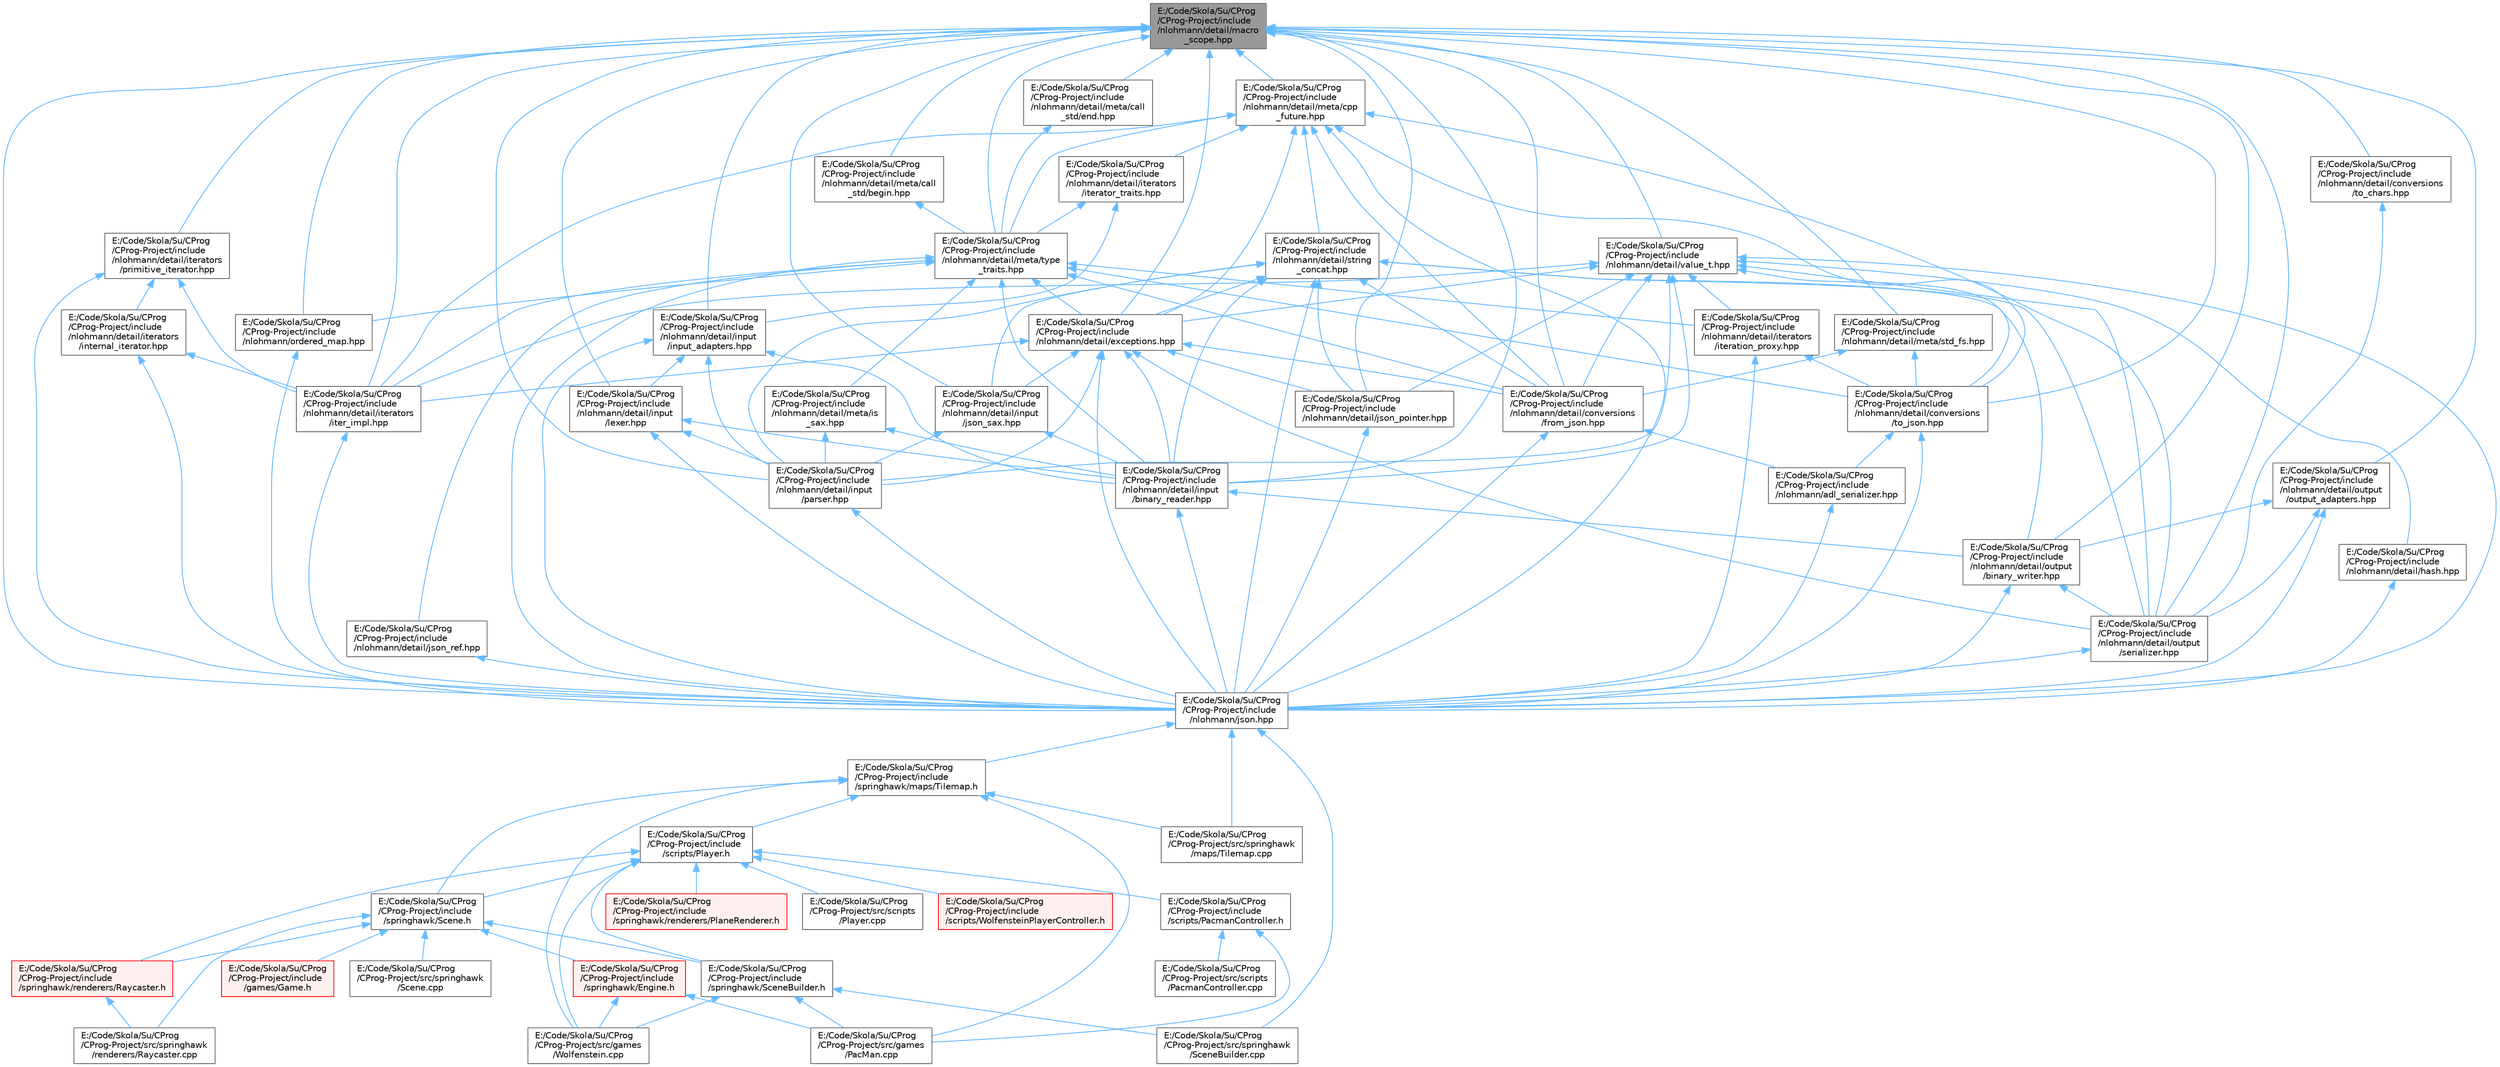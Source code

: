 digraph "E:/Code/Skola/Su/CProg/CProg-Project/include/nlohmann/detail/macro_scope.hpp"
{
 // LATEX_PDF_SIZE
  bgcolor="transparent";
  edge [fontname=Helvetica,fontsize=10,labelfontname=Helvetica,labelfontsize=10];
  node [fontname=Helvetica,fontsize=10,shape=box,height=0.2,width=0.4];
  Node1 [id="Node000001",label="E:/Code/Skola/Su/CProg\l/CProg-Project/include\l/nlohmann/detail/macro\l_scope.hpp",height=0.2,width=0.4,color="gray40", fillcolor="grey60", style="filled", fontcolor="black",tooltip=" "];
  Node1 -> Node2 [id="edge1_Node000001_Node000002",dir="back",color="steelblue1",style="solid",tooltip=" "];
  Node2 [id="Node000002",label="E:/Code/Skola/Su/CProg\l/CProg-Project/include\l/nlohmann/detail/conversions\l/from_json.hpp",height=0.2,width=0.4,color="grey40", fillcolor="white", style="filled",URL="$from__json_8hpp.html",tooltip=" "];
  Node2 -> Node3 [id="edge2_Node000002_Node000003",dir="back",color="steelblue1",style="solid",tooltip=" "];
  Node3 [id="Node000003",label="E:/Code/Skola/Su/CProg\l/CProg-Project/include\l/nlohmann/adl_serializer.hpp",height=0.2,width=0.4,color="grey40", fillcolor="white", style="filled",URL="$adl__serializer_8hpp.html",tooltip=" "];
  Node3 -> Node4 [id="edge3_Node000003_Node000004",dir="back",color="steelblue1",style="solid",tooltip=" "];
  Node4 [id="Node000004",label="E:/Code/Skola/Su/CProg\l/CProg-Project/include\l/nlohmann/json.hpp",height=0.2,width=0.4,color="grey40", fillcolor="white", style="filled",URL="$json_8hpp.html",tooltip=" "];
  Node4 -> Node5 [id="edge4_Node000004_Node000005",dir="back",color="steelblue1",style="solid",tooltip=" "];
  Node5 [id="Node000005",label="E:/Code/Skola/Su/CProg\l/CProg-Project/include\l/springhawk/maps/Tilemap.h",height=0.2,width=0.4,color="grey40", fillcolor="white", style="filled",URL="$_tilemap_8h.html",tooltip=" "];
  Node5 -> Node6 [id="edge5_Node000005_Node000006",dir="back",color="steelblue1",style="solid",tooltip=" "];
  Node6 [id="Node000006",label="E:/Code/Skola/Su/CProg\l/CProg-Project/include\l/scripts/Player.h",height=0.2,width=0.4,color="grey40", fillcolor="white", style="filled",URL="$_player_8h.html",tooltip=" "];
  Node6 -> Node7 [id="edge6_Node000006_Node000007",dir="back",color="steelblue1",style="solid",tooltip=" "];
  Node7 [id="Node000007",label="E:/Code/Skola/Su/CProg\l/CProg-Project/include\l/scripts/PacmanController.h",height=0.2,width=0.4,color="grey40", fillcolor="white", style="filled",URL="$_pacman_controller_8h.html",tooltip=" "];
  Node7 -> Node8 [id="edge7_Node000007_Node000008",dir="back",color="steelblue1",style="solid",tooltip=" "];
  Node8 [id="Node000008",label="E:/Code/Skola/Su/CProg\l/CProg-Project/src/games\l/PacMan.cpp",height=0.2,width=0.4,color="grey40", fillcolor="white", style="filled",URL="$_pac_man_8cpp.html",tooltip=" "];
  Node7 -> Node9 [id="edge8_Node000007_Node000009",dir="back",color="steelblue1",style="solid",tooltip=" "];
  Node9 [id="Node000009",label="E:/Code/Skola/Su/CProg\l/CProg-Project/src/scripts\l/PacmanController.cpp",height=0.2,width=0.4,color="grey40", fillcolor="white", style="filled",URL="$_pacman_controller_8cpp.html",tooltip=" "];
  Node6 -> Node10 [id="edge9_Node000006_Node000010",dir="back",color="steelblue1",style="solid",tooltip=" "];
  Node10 [id="Node000010",label="E:/Code/Skola/Su/CProg\l/CProg-Project/include\l/scripts/WolfensteinPlayerController.h",height=0.2,width=0.4,color="red", fillcolor="#FFF0F0", style="filled",URL="$_wolfenstein_player_controller_8h.html",tooltip=" "];
  Node6 -> Node12 [id="edge10_Node000006_Node000012",dir="back",color="steelblue1",style="solid",tooltip=" "];
  Node12 [id="Node000012",label="E:/Code/Skola/Su/CProg\l/CProg-Project/include\l/springhawk/Scene.h",height=0.2,width=0.4,color="grey40", fillcolor="white", style="filled",URL="$_scene_8h.html",tooltip=" "];
  Node12 -> Node13 [id="edge11_Node000012_Node000013",dir="back",color="steelblue1",style="solid",tooltip=" "];
  Node13 [id="Node000013",label="E:/Code/Skola/Su/CProg\l/CProg-Project/include\l/games/Game.h",height=0.2,width=0.4,color="red", fillcolor="#FFF0F0", style="filled",URL="$_game_8h.html",tooltip=" "];
  Node12 -> Node20 [id="edge12_Node000012_Node000020",dir="back",color="steelblue1",style="solid",tooltip=" "];
  Node20 [id="Node000020",label="E:/Code/Skola/Su/CProg\l/CProg-Project/include\l/springhawk/Engine.h",height=0.2,width=0.4,color="red", fillcolor="#FFF0F0", style="filled",URL="$_engine_8h.html",tooltip=" "];
  Node20 -> Node8 [id="edge13_Node000020_Node000008",dir="back",color="steelblue1",style="solid",tooltip=" "];
  Node20 -> Node19 [id="edge14_Node000020_Node000019",dir="back",color="steelblue1",style="solid",tooltip=" "];
  Node19 [id="Node000019",label="E:/Code/Skola/Su/CProg\l/CProg-Project/src/games\l/Wolfenstein.cpp",height=0.2,width=0.4,color="grey40", fillcolor="white", style="filled",URL="$_wolfenstein_8cpp.html",tooltip=" "];
  Node12 -> Node22 [id="edge15_Node000012_Node000022",dir="back",color="steelblue1",style="solid",tooltip=" "];
  Node22 [id="Node000022",label="E:/Code/Skola/Su/CProg\l/CProg-Project/include\l/springhawk/SceneBuilder.h",height=0.2,width=0.4,color="grey40", fillcolor="white", style="filled",URL="$_scene_builder_8h.html",tooltip=" "];
  Node22 -> Node8 [id="edge16_Node000022_Node000008",dir="back",color="steelblue1",style="solid",tooltip=" "];
  Node22 -> Node19 [id="edge17_Node000022_Node000019",dir="back",color="steelblue1",style="solid",tooltip=" "];
  Node22 -> Node23 [id="edge18_Node000022_Node000023",dir="back",color="steelblue1",style="solid",tooltip=" "];
  Node23 [id="Node000023",label="E:/Code/Skola/Su/CProg\l/CProg-Project/src/springhawk\l/SceneBuilder.cpp",height=0.2,width=0.4,color="grey40", fillcolor="white", style="filled",URL="$_scene_builder_8cpp.html",tooltip=" "];
  Node12 -> Node24 [id="edge19_Node000012_Node000024",dir="back",color="steelblue1",style="solid",tooltip=" "];
  Node24 [id="Node000024",label="E:/Code/Skola/Su/CProg\l/CProg-Project/include\l/springhawk/renderers/Raycaster.h",height=0.2,width=0.4,color="red", fillcolor="#FFF0F0", style="filled",URL="$_raycaster_8h.html",tooltip=" "];
  Node24 -> Node25 [id="edge20_Node000024_Node000025",dir="back",color="steelblue1",style="solid",tooltip=" "];
  Node25 [id="Node000025",label="E:/Code/Skola/Su/CProg\l/CProg-Project/src/springhawk\l/renderers/Raycaster.cpp",height=0.2,width=0.4,color="grey40", fillcolor="white", style="filled",URL="$_raycaster_8cpp.html",tooltip=" "];
  Node12 -> Node26 [id="edge21_Node000012_Node000026",dir="back",color="steelblue1",style="solid",tooltip=" "];
  Node26 [id="Node000026",label="E:/Code/Skola/Su/CProg\l/CProg-Project/src/springhawk\l/Scene.cpp",height=0.2,width=0.4,color="grey40", fillcolor="white", style="filled",URL="$_scene_8cpp.html",tooltip=" "];
  Node12 -> Node25 [id="edge22_Node000012_Node000025",dir="back",color="steelblue1",style="solid",tooltip=" "];
  Node6 -> Node22 [id="edge23_Node000006_Node000022",dir="back",color="steelblue1",style="solid",tooltip=" "];
  Node6 -> Node27 [id="edge24_Node000006_Node000027",dir="back",color="steelblue1",style="solid",tooltip=" "];
  Node27 [id="Node000027",label="E:/Code/Skola/Su/CProg\l/CProg-Project/include\l/springhawk/renderers/PlaneRenderer.h",height=0.2,width=0.4,color="red", fillcolor="#FFF0F0", style="filled",URL="$_plane_renderer_8h.html",tooltip=" "];
  Node6 -> Node24 [id="edge25_Node000006_Node000024",dir="back",color="steelblue1",style="solid",tooltip=" "];
  Node6 -> Node19 [id="edge26_Node000006_Node000019",dir="back",color="steelblue1",style="solid",tooltip=" "];
  Node6 -> Node29 [id="edge27_Node000006_Node000029",dir="back",color="steelblue1",style="solid",tooltip=" "];
  Node29 [id="Node000029",label="E:/Code/Skola/Su/CProg\l/CProg-Project/src/scripts\l/Player.cpp",height=0.2,width=0.4,color="grey40", fillcolor="white", style="filled",URL="$_player_8cpp.html",tooltip=" "];
  Node5 -> Node12 [id="edge28_Node000005_Node000012",dir="back",color="steelblue1",style="solid",tooltip=" "];
  Node5 -> Node8 [id="edge29_Node000005_Node000008",dir="back",color="steelblue1",style="solid",tooltip=" "];
  Node5 -> Node19 [id="edge30_Node000005_Node000019",dir="back",color="steelblue1",style="solid",tooltip=" "];
  Node5 -> Node30 [id="edge31_Node000005_Node000030",dir="back",color="steelblue1",style="solid",tooltip=" "];
  Node30 [id="Node000030",label="E:/Code/Skola/Su/CProg\l/CProg-Project/src/springhawk\l/maps/Tilemap.cpp",height=0.2,width=0.4,color="grey40", fillcolor="white", style="filled",URL="$_tilemap_8cpp.html",tooltip=" "];
  Node4 -> Node23 [id="edge32_Node000004_Node000023",dir="back",color="steelblue1",style="solid",tooltip=" "];
  Node4 -> Node30 [id="edge33_Node000004_Node000030",dir="back",color="steelblue1",style="solid",tooltip=" "];
  Node2 -> Node4 [id="edge34_Node000002_Node000004",dir="back",color="steelblue1",style="solid",tooltip=" "];
  Node1 -> Node31 [id="edge35_Node000001_Node000031",dir="back",color="steelblue1",style="solid",tooltip=" "];
  Node31 [id="Node000031",label="E:/Code/Skola/Su/CProg\l/CProg-Project/include\l/nlohmann/detail/conversions\l/to_chars.hpp",height=0.2,width=0.4,color="grey40", fillcolor="white", style="filled",URL="$to__chars_8hpp.html",tooltip=" "];
  Node31 -> Node32 [id="edge36_Node000031_Node000032",dir="back",color="steelblue1",style="solid",tooltip=" "];
  Node32 [id="Node000032",label="E:/Code/Skola/Su/CProg\l/CProg-Project/include\l/nlohmann/detail/output\l/serializer.hpp",height=0.2,width=0.4,color="grey40", fillcolor="white", style="filled",URL="$serializer_8hpp.html",tooltip=" "];
  Node32 -> Node4 [id="edge37_Node000032_Node000004",dir="back",color="steelblue1",style="solid",tooltip=" "];
  Node1 -> Node33 [id="edge38_Node000001_Node000033",dir="back",color="steelblue1",style="solid",tooltip=" "];
  Node33 [id="Node000033",label="E:/Code/Skola/Su/CProg\l/CProg-Project/include\l/nlohmann/detail/conversions\l/to_json.hpp",height=0.2,width=0.4,color="grey40", fillcolor="white", style="filled",URL="$to__json_8hpp.html",tooltip=" "];
  Node33 -> Node3 [id="edge39_Node000033_Node000003",dir="back",color="steelblue1",style="solid",tooltip=" "];
  Node33 -> Node4 [id="edge40_Node000033_Node000004",dir="back",color="steelblue1",style="solid",tooltip=" "];
  Node1 -> Node34 [id="edge41_Node000001_Node000034",dir="back",color="steelblue1",style="solid",tooltip=" "];
  Node34 [id="Node000034",label="E:/Code/Skola/Su/CProg\l/CProg-Project/include\l/nlohmann/detail/exceptions.hpp",height=0.2,width=0.4,color="grey40", fillcolor="white", style="filled",URL="$exceptions_8hpp.html",tooltip=" "];
  Node34 -> Node2 [id="edge42_Node000034_Node000002",dir="back",color="steelblue1",style="solid",tooltip=" "];
  Node34 -> Node35 [id="edge43_Node000034_Node000035",dir="back",color="steelblue1",style="solid",tooltip=" "];
  Node35 [id="Node000035",label="E:/Code/Skola/Su/CProg\l/CProg-Project/include\l/nlohmann/detail/input\l/binary_reader.hpp",height=0.2,width=0.4,color="grey40", fillcolor="white", style="filled",URL="$binary__reader_8hpp.html",tooltip=" "];
  Node35 -> Node36 [id="edge44_Node000035_Node000036",dir="back",color="steelblue1",style="solid",tooltip=" "];
  Node36 [id="Node000036",label="E:/Code/Skola/Su/CProg\l/CProg-Project/include\l/nlohmann/detail/output\l/binary_writer.hpp",height=0.2,width=0.4,color="grey40", fillcolor="white", style="filled",URL="$binary__writer_8hpp.html",tooltip=" "];
  Node36 -> Node32 [id="edge45_Node000036_Node000032",dir="back",color="steelblue1",style="solid",tooltip=" "];
  Node36 -> Node4 [id="edge46_Node000036_Node000004",dir="back",color="steelblue1",style="solid",tooltip=" "];
  Node35 -> Node4 [id="edge47_Node000035_Node000004",dir="back",color="steelblue1",style="solid",tooltip=" "];
  Node34 -> Node37 [id="edge48_Node000034_Node000037",dir="back",color="steelblue1",style="solid",tooltip=" "];
  Node37 [id="Node000037",label="E:/Code/Skola/Su/CProg\l/CProg-Project/include\l/nlohmann/detail/input\l/json_sax.hpp",height=0.2,width=0.4,color="grey40", fillcolor="white", style="filled",URL="$json__sax_8hpp.html",tooltip=" "];
  Node37 -> Node35 [id="edge49_Node000037_Node000035",dir="back",color="steelblue1",style="solid",tooltip=" "];
  Node37 -> Node38 [id="edge50_Node000037_Node000038",dir="back",color="steelblue1",style="solid",tooltip=" "];
  Node38 [id="Node000038",label="E:/Code/Skola/Su/CProg\l/CProg-Project/include\l/nlohmann/detail/input\l/parser.hpp",height=0.2,width=0.4,color="grey40", fillcolor="white", style="filled",URL="$parser_8hpp.html",tooltip=" "];
  Node38 -> Node4 [id="edge51_Node000038_Node000004",dir="back",color="steelblue1",style="solid",tooltip=" "];
  Node34 -> Node38 [id="edge52_Node000034_Node000038",dir="back",color="steelblue1",style="solid",tooltip=" "];
  Node34 -> Node39 [id="edge53_Node000034_Node000039",dir="back",color="steelblue1",style="solid",tooltip=" "];
  Node39 [id="Node000039",label="E:/Code/Skola/Su/CProg\l/CProg-Project/include\l/nlohmann/detail/iterators\l/iter_impl.hpp",height=0.2,width=0.4,color="grey40", fillcolor="white", style="filled",URL="$iter__impl_8hpp.html",tooltip=" "];
  Node39 -> Node4 [id="edge54_Node000039_Node000004",dir="back",color="steelblue1",style="solid",tooltip=" "];
  Node34 -> Node40 [id="edge55_Node000034_Node000040",dir="back",color="steelblue1",style="solid",tooltip=" "];
  Node40 [id="Node000040",label="E:/Code/Skola/Su/CProg\l/CProg-Project/include\l/nlohmann/detail/json_pointer.hpp",height=0.2,width=0.4,color="grey40", fillcolor="white", style="filled",URL="$json__pointer_8hpp.html",tooltip=" "];
  Node40 -> Node4 [id="edge56_Node000040_Node000004",dir="back",color="steelblue1",style="solid",tooltip=" "];
  Node34 -> Node32 [id="edge57_Node000034_Node000032",dir="back",color="steelblue1",style="solid",tooltip=" "];
  Node34 -> Node4 [id="edge58_Node000034_Node000004",dir="back",color="steelblue1",style="solid",tooltip=" "];
  Node1 -> Node35 [id="edge59_Node000001_Node000035",dir="back",color="steelblue1",style="solid",tooltip=" "];
  Node1 -> Node41 [id="edge60_Node000001_Node000041",dir="back",color="steelblue1",style="solid",tooltip=" "];
  Node41 [id="Node000041",label="E:/Code/Skola/Su/CProg\l/CProg-Project/include\l/nlohmann/detail/input\l/input_adapters.hpp",height=0.2,width=0.4,color="grey40", fillcolor="white", style="filled",URL="$input__adapters_8hpp.html",tooltip=" "];
  Node41 -> Node35 [id="edge61_Node000041_Node000035",dir="back",color="steelblue1",style="solid",tooltip=" "];
  Node41 -> Node42 [id="edge62_Node000041_Node000042",dir="back",color="steelblue1",style="solid",tooltip=" "];
  Node42 [id="Node000042",label="E:/Code/Skola/Su/CProg\l/CProg-Project/include\l/nlohmann/detail/input\l/lexer.hpp",height=0.2,width=0.4,color="grey40", fillcolor="white", style="filled",URL="$lexer_8hpp.html",tooltip=" "];
  Node42 -> Node35 [id="edge63_Node000042_Node000035",dir="back",color="steelblue1",style="solid",tooltip=" "];
  Node42 -> Node38 [id="edge64_Node000042_Node000038",dir="back",color="steelblue1",style="solid",tooltip=" "];
  Node42 -> Node4 [id="edge65_Node000042_Node000004",dir="back",color="steelblue1",style="solid",tooltip=" "];
  Node41 -> Node38 [id="edge66_Node000041_Node000038",dir="back",color="steelblue1",style="solid",tooltip=" "];
  Node41 -> Node4 [id="edge67_Node000041_Node000004",dir="back",color="steelblue1",style="solid",tooltip=" "];
  Node1 -> Node37 [id="edge68_Node000001_Node000037",dir="back",color="steelblue1",style="solid",tooltip=" "];
  Node1 -> Node42 [id="edge69_Node000001_Node000042",dir="back",color="steelblue1",style="solid",tooltip=" "];
  Node1 -> Node38 [id="edge70_Node000001_Node000038",dir="back",color="steelblue1",style="solid",tooltip=" "];
  Node1 -> Node39 [id="edge71_Node000001_Node000039",dir="back",color="steelblue1",style="solid",tooltip=" "];
  Node1 -> Node43 [id="edge72_Node000001_Node000043",dir="back",color="steelblue1",style="solid",tooltip=" "];
  Node43 [id="Node000043",label="E:/Code/Skola/Su/CProg\l/CProg-Project/include\l/nlohmann/detail/iterators\l/primitive_iterator.hpp",height=0.2,width=0.4,color="grey40", fillcolor="white", style="filled",URL="$primitive__iterator_8hpp.html",tooltip=" "];
  Node43 -> Node44 [id="edge73_Node000043_Node000044",dir="back",color="steelblue1",style="solid",tooltip=" "];
  Node44 [id="Node000044",label="E:/Code/Skola/Su/CProg\l/CProg-Project/include\l/nlohmann/detail/iterators\l/internal_iterator.hpp",height=0.2,width=0.4,color="grey40", fillcolor="white", style="filled",URL="$internal__iterator_8hpp.html",tooltip=" "];
  Node44 -> Node39 [id="edge74_Node000044_Node000039",dir="back",color="steelblue1",style="solid",tooltip=" "];
  Node44 -> Node4 [id="edge75_Node000044_Node000004",dir="back",color="steelblue1",style="solid",tooltip=" "];
  Node43 -> Node39 [id="edge76_Node000043_Node000039",dir="back",color="steelblue1",style="solid",tooltip=" "];
  Node43 -> Node4 [id="edge77_Node000043_Node000004",dir="back",color="steelblue1",style="solid",tooltip=" "];
  Node1 -> Node40 [id="edge78_Node000001_Node000040",dir="back",color="steelblue1",style="solid",tooltip=" "];
  Node1 -> Node45 [id="edge79_Node000001_Node000045",dir="back",color="steelblue1",style="solid",tooltip=" "];
  Node45 [id="Node000045",label="E:/Code/Skola/Su/CProg\l/CProg-Project/include\l/nlohmann/detail/meta/call\l_std/begin.hpp",height=0.2,width=0.4,color="grey40", fillcolor="white", style="filled",URL="$begin_8hpp.html",tooltip=" "];
  Node45 -> Node46 [id="edge80_Node000045_Node000046",dir="back",color="steelblue1",style="solid",tooltip=" "];
  Node46 [id="Node000046",label="E:/Code/Skola/Su/CProg\l/CProg-Project/include\l/nlohmann/detail/meta/type\l_traits.hpp",height=0.2,width=0.4,color="grey40", fillcolor="white", style="filled",URL="$type__traits_8hpp.html",tooltip=" "];
  Node46 -> Node2 [id="edge81_Node000046_Node000002",dir="back",color="steelblue1",style="solid",tooltip=" "];
  Node46 -> Node33 [id="edge82_Node000046_Node000033",dir="back",color="steelblue1",style="solid",tooltip=" "];
  Node46 -> Node34 [id="edge83_Node000046_Node000034",dir="back",color="steelblue1",style="solid",tooltip=" "];
  Node46 -> Node35 [id="edge84_Node000046_Node000035",dir="back",color="steelblue1",style="solid",tooltip=" "];
  Node46 -> Node39 [id="edge85_Node000046_Node000039",dir="back",color="steelblue1",style="solid",tooltip=" "];
  Node46 -> Node47 [id="edge86_Node000046_Node000047",dir="back",color="steelblue1",style="solid",tooltip=" "];
  Node47 [id="Node000047",label="E:/Code/Skola/Su/CProg\l/CProg-Project/include\l/nlohmann/detail/iterators\l/iteration_proxy.hpp",height=0.2,width=0.4,color="grey40", fillcolor="white", style="filled",URL="$iteration__proxy_8hpp.html",tooltip=" "];
  Node47 -> Node33 [id="edge87_Node000047_Node000033",dir="back",color="steelblue1",style="solid",tooltip=" "];
  Node47 -> Node4 [id="edge88_Node000047_Node000004",dir="back",color="steelblue1",style="solid",tooltip=" "];
  Node46 -> Node48 [id="edge89_Node000046_Node000048",dir="back",color="steelblue1",style="solid",tooltip=" "];
  Node48 [id="Node000048",label="E:/Code/Skola/Su/CProg\l/CProg-Project/include\l/nlohmann/detail/json_ref.hpp",height=0.2,width=0.4,color="grey40", fillcolor="white", style="filled",URL="$json__ref_8hpp.html",tooltip=" "];
  Node48 -> Node4 [id="edge90_Node000048_Node000004",dir="back",color="steelblue1",style="solid",tooltip=" "];
  Node46 -> Node49 [id="edge91_Node000046_Node000049",dir="back",color="steelblue1",style="solid",tooltip=" "];
  Node49 [id="Node000049",label="E:/Code/Skola/Su/CProg\l/CProg-Project/include\l/nlohmann/detail/meta/is\l_sax.hpp",height=0.2,width=0.4,color="grey40", fillcolor="white", style="filled",URL="$is__sax_8hpp.html",tooltip=" "];
  Node49 -> Node35 [id="edge92_Node000049_Node000035",dir="back",color="steelblue1",style="solid",tooltip=" "];
  Node49 -> Node38 [id="edge93_Node000049_Node000038",dir="back",color="steelblue1",style="solid",tooltip=" "];
  Node46 -> Node4 [id="edge94_Node000046_Node000004",dir="back",color="steelblue1",style="solid",tooltip=" "];
  Node46 -> Node50 [id="edge95_Node000046_Node000050",dir="back",color="steelblue1",style="solid",tooltip=" "];
  Node50 [id="Node000050",label="E:/Code/Skola/Su/CProg\l/CProg-Project/include\l/nlohmann/ordered_map.hpp",height=0.2,width=0.4,color="grey40", fillcolor="white", style="filled",URL="$ordered__map_8hpp.html",tooltip=" "];
  Node50 -> Node4 [id="edge96_Node000050_Node000004",dir="back",color="steelblue1",style="solid",tooltip=" "];
  Node1 -> Node51 [id="edge97_Node000001_Node000051",dir="back",color="steelblue1",style="solid",tooltip=" "];
  Node51 [id="Node000051",label="E:/Code/Skola/Su/CProg\l/CProg-Project/include\l/nlohmann/detail/meta/call\l_std/end.hpp",height=0.2,width=0.4,color="grey40", fillcolor="white", style="filled",URL="$end_8hpp.html",tooltip=" "];
  Node51 -> Node46 [id="edge98_Node000051_Node000046",dir="back",color="steelblue1",style="solid",tooltip=" "];
  Node1 -> Node52 [id="edge99_Node000001_Node000052",dir="back",color="steelblue1",style="solid",tooltip=" "];
  Node52 [id="Node000052",label="E:/Code/Skola/Su/CProg\l/CProg-Project/include\l/nlohmann/detail/meta/cpp\l_future.hpp",height=0.2,width=0.4,color="grey40", fillcolor="white", style="filled",URL="$cpp__future_8hpp.html",tooltip=" "];
  Node52 -> Node2 [id="edge100_Node000052_Node000002",dir="back",color="steelblue1",style="solid",tooltip=" "];
  Node52 -> Node33 [id="edge101_Node000052_Node000033",dir="back",color="steelblue1",style="solid",tooltip=" "];
  Node52 -> Node34 [id="edge102_Node000052_Node000034",dir="back",color="steelblue1",style="solid",tooltip=" "];
  Node52 -> Node39 [id="edge103_Node000052_Node000039",dir="back",color="steelblue1",style="solid",tooltip=" "];
  Node52 -> Node53 [id="edge104_Node000052_Node000053",dir="back",color="steelblue1",style="solid",tooltip=" "];
  Node53 [id="Node000053",label="E:/Code/Skola/Su/CProg\l/CProg-Project/include\l/nlohmann/detail/iterators\l/iterator_traits.hpp",height=0.2,width=0.4,color="grey40", fillcolor="white", style="filled",URL="$iterator__traits_8hpp.html",tooltip=" "];
  Node53 -> Node41 [id="edge105_Node000053_Node000041",dir="back",color="steelblue1",style="solid",tooltip=" "];
  Node53 -> Node46 [id="edge106_Node000053_Node000046",dir="back",color="steelblue1",style="solid",tooltip=" "];
  Node52 -> Node46 [id="edge107_Node000052_Node000046",dir="back",color="steelblue1",style="solid",tooltip=" "];
  Node52 -> Node32 [id="edge108_Node000052_Node000032",dir="back",color="steelblue1",style="solid",tooltip=" "];
  Node52 -> Node54 [id="edge109_Node000052_Node000054",dir="back",color="steelblue1",style="solid",tooltip=" "];
  Node54 [id="Node000054",label="E:/Code/Skola/Su/CProg\l/CProg-Project/include\l/nlohmann/detail/string\l_concat.hpp",height=0.2,width=0.4,color="grey40", fillcolor="white", style="filled",URL="$string__concat_8hpp.html",tooltip=" "];
  Node54 -> Node2 [id="edge110_Node000054_Node000002",dir="back",color="steelblue1",style="solid",tooltip=" "];
  Node54 -> Node34 [id="edge111_Node000054_Node000034",dir="back",color="steelblue1",style="solid",tooltip=" "];
  Node54 -> Node35 [id="edge112_Node000054_Node000035",dir="back",color="steelblue1",style="solid",tooltip=" "];
  Node54 -> Node37 [id="edge113_Node000054_Node000037",dir="back",color="steelblue1",style="solid",tooltip=" "];
  Node54 -> Node38 [id="edge114_Node000054_Node000038",dir="back",color="steelblue1",style="solid",tooltip=" "];
  Node54 -> Node40 [id="edge115_Node000054_Node000040",dir="back",color="steelblue1",style="solid",tooltip=" "];
  Node54 -> Node36 [id="edge116_Node000054_Node000036",dir="back",color="steelblue1",style="solid",tooltip=" "];
  Node54 -> Node32 [id="edge117_Node000054_Node000032",dir="back",color="steelblue1",style="solid",tooltip=" "];
  Node54 -> Node4 [id="edge118_Node000054_Node000004",dir="back",color="steelblue1",style="solid",tooltip=" "];
  Node52 -> Node4 [id="edge119_Node000052_Node000004",dir="back",color="steelblue1",style="solid",tooltip=" "];
  Node1 -> Node55 [id="edge120_Node000001_Node000055",dir="back",color="steelblue1",style="solid",tooltip=" "];
  Node55 [id="Node000055",label="E:/Code/Skola/Su/CProg\l/CProg-Project/include\l/nlohmann/detail/meta/std_fs.hpp",height=0.2,width=0.4,color="grey40", fillcolor="white", style="filled",URL="$std__fs_8hpp.html",tooltip=" "];
  Node55 -> Node2 [id="edge121_Node000055_Node000002",dir="back",color="steelblue1",style="solid",tooltip=" "];
  Node55 -> Node33 [id="edge122_Node000055_Node000033",dir="back",color="steelblue1",style="solid",tooltip=" "];
  Node1 -> Node46 [id="edge123_Node000001_Node000046",dir="back",color="steelblue1",style="solid",tooltip=" "];
  Node1 -> Node36 [id="edge124_Node000001_Node000036",dir="back",color="steelblue1",style="solid",tooltip=" "];
  Node1 -> Node56 [id="edge125_Node000001_Node000056",dir="back",color="steelblue1",style="solid",tooltip=" "];
  Node56 [id="Node000056",label="E:/Code/Skola/Su/CProg\l/CProg-Project/include\l/nlohmann/detail/output\l/output_adapters.hpp",height=0.2,width=0.4,color="grey40", fillcolor="white", style="filled",URL="$output__adapters_8hpp.html",tooltip=" "];
  Node56 -> Node36 [id="edge126_Node000056_Node000036",dir="back",color="steelblue1",style="solid",tooltip=" "];
  Node56 -> Node32 [id="edge127_Node000056_Node000032",dir="back",color="steelblue1",style="solid",tooltip=" "];
  Node56 -> Node4 [id="edge128_Node000056_Node000004",dir="back",color="steelblue1",style="solid",tooltip=" "];
  Node1 -> Node32 [id="edge129_Node000001_Node000032",dir="back",color="steelblue1",style="solid",tooltip=" "];
  Node1 -> Node57 [id="edge130_Node000001_Node000057",dir="back",color="steelblue1",style="solid",tooltip=" "];
  Node57 [id="Node000057",label="E:/Code/Skola/Su/CProg\l/CProg-Project/include\l/nlohmann/detail/value_t.hpp",height=0.2,width=0.4,color="grey40", fillcolor="white", style="filled",URL="$value__t_8hpp.html",tooltip=" "];
  Node57 -> Node2 [id="edge131_Node000057_Node000002",dir="back",color="steelblue1",style="solid",tooltip=" "];
  Node57 -> Node33 [id="edge132_Node000057_Node000033",dir="back",color="steelblue1",style="solid",tooltip=" "];
  Node57 -> Node34 [id="edge133_Node000057_Node000034",dir="back",color="steelblue1",style="solid",tooltip=" "];
  Node57 -> Node58 [id="edge134_Node000057_Node000058",dir="back",color="steelblue1",style="solid",tooltip=" "];
  Node58 [id="Node000058",label="E:/Code/Skola/Su/CProg\l/CProg-Project/include\l/nlohmann/detail/hash.hpp",height=0.2,width=0.4,color="grey40", fillcolor="white", style="filled",URL="$hash_8hpp.html",tooltip=" "];
  Node58 -> Node4 [id="edge135_Node000058_Node000004",dir="back",color="steelblue1",style="solid",tooltip=" "];
  Node57 -> Node35 [id="edge136_Node000057_Node000035",dir="back",color="steelblue1",style="solid",tooltip=" "];
  Node57 -> Node38 [id="edge137_Node000057_Node000038",dir="back",color="steelblue1",style="solid",tooltip=" "];
  Node57 -> Node39 [id="edge138_Node000057_Node000039",dir="back",color="steelblue1",style="solid",tooltip=" "];
  Node57 -> Node47 [id="edge139_Node000057_Node000047",dir="back",color="steelblue1",style="solid",tooltip=" "];
  Node57 -> Node40 [id="edge140_Node000057_Node000040",dir="back",color="steelblue1",style="solid",tooltip=" "];
  Node57 -> Node32 [id="edge141_Node000057_Node000032",dir="back",color="steelblue1",style="solid",tooltip=" "];
  Node57 -> Node4 [id="edge142_Node000057_Node000004",dir="back",color="steelblue1",style="solid",tooltip=" "];
  Node1 -> Node4 [id="edge143_Node000001_Node000004",dir="back",color="steelblue1",style="solid",tooltip=" "];
  Node1 -> Node50 [id="edge144_Node000001_Node000050",dir="back",color="steelblue1",style="solid",tooltip=" "];
}
